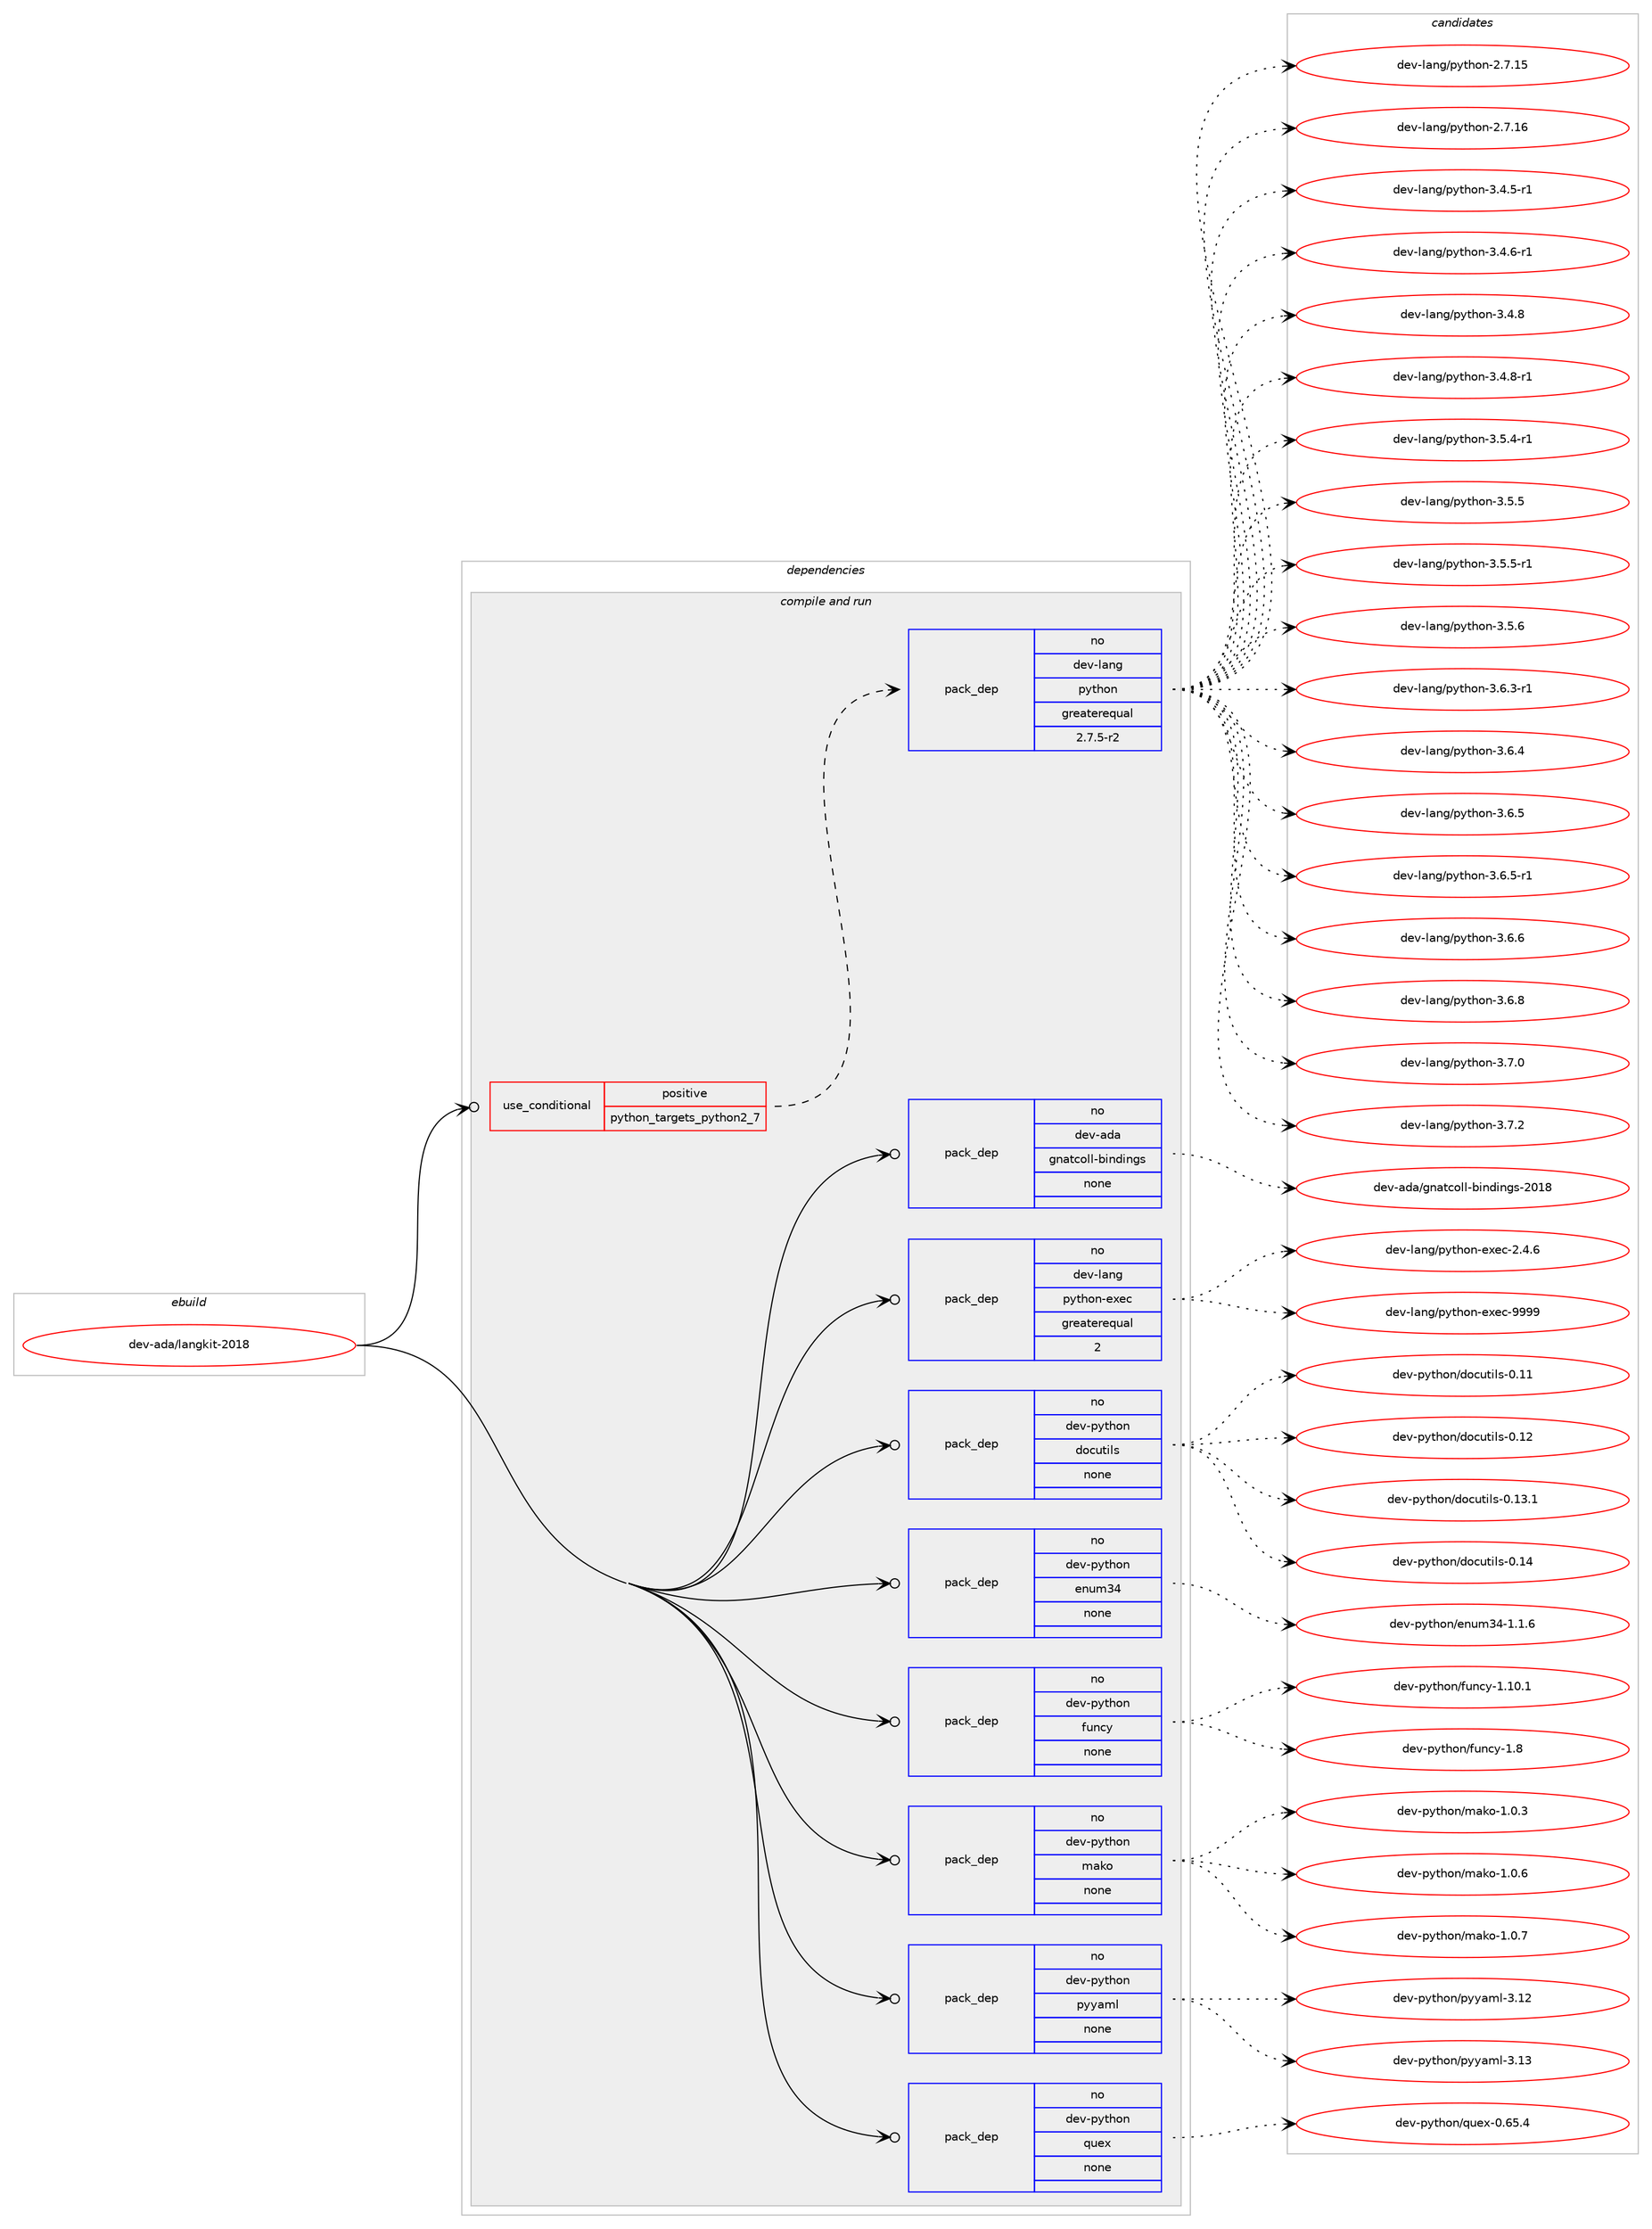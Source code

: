 digraph prolog {

# *************
# Graph options
# *************

newrank=true;
concentrate=true;
compound=true;
graph [rankdir=LR,fontname=Helvetica,fontsize=10,ranksep=1.5];#, ranksep=2.5, nodesep=0.2];
edge  [arrowhead=vee];
node  [fontname=Helvetica,fontsize=10];

# **********
# The ebuild
# **********

subgraph cluster_leftcol {
color=gray;
rank=same;
label=<<i>ebuild</i>>;
id [label="dev-ada/langkit-2018", color=red, width=4, href="../dev-ada/langkit-2018.svg"];
}

# ****************
# The dependencies
# ****************

subgraph cluster_midcol {
color=gray;
label=<<i>dependencies</i>>;
subgraph cluster_compile {
fillcolor="#eeeeee";
style=filled;
label=<<i>compile</i>>;
}
subgraph cluster_compileandrun {
fillcolor="#eeeeee";
style=filled;
label=<<i>compile and run</i>>;
subgraph cond356466 {
dependency1316854 [label=<<TABLE BORDER="0" CELLBORDER="1" CELLSPACING="0" CELLPADDING="4"><TR><TD ROWSPAN="3" CELLPADDING="10">use_conditional</TD></TR><TR><TD>positive</TD></TR><TR><TD>python_targets_python2_7</TD></TR></TABLE>>, shape=none, color=red];
subgraph pack939525 {
dependency1316855 [label=<<TABLE BORDER="0" CELLBORDER="1" CELLSPACING="0" CELLPADDING="4" WIDTH="220"><TR><TD ROWSPAN="6" CELLPADDING="30">pack_dep</TD></TR><TR><TD WIDTH="110">no</TD></TR><TR><TD>dev-lang</TD></TR><TR><TD>python</TD></TR><TR><TD>greaterequal</TD></TR><TR><TD>2.7.5-r2</TD></TR></TABLE>>, shape=none, color=blue];
}
dependency1316854:e -> dependency1316855:w [weight=20,style="dashed",arrowhead="vee"];
}
id:e -> dependency1316854:w [weight=20,style="solid",arrowhead="odotvee"];
subgraph pack939526 {
dependency1316856 [label=<<TABLE BORDER="0" CELLBORDER="1" CELLSPACING="0" CELLPADDING="4" WIDTH="220"><TR><TD ROWSPAN="6" CELLPADDING="30">pack_dep</TD></TR><TR><TD WIDTH="110">no</TD></TR><TR><TD>dev-ada</TD></TR><TR><TD>gnatcoll-bindings</TD></TR><TR><TD>none</TD></TR><TR><TD></TD></TR></TABLE>>, shape=none, color=blue];
}
id:e -> dependency1316856:w [weight=20,style="solid",arrowhead="odotvee"];
subgraph pack939527 {
dependency1316857 [label=<<TABLE BORDER="0" CELLBORDER="1" CELLSPACING="0" CELLPADDING="4" WIDTH="220"><TR><TD ROWSPAN="6" CELLPADDING="30">pack_dep</TD></TR><TR><TD WIDTH="110">no</TD></TR><TR><TD>dev-lang</TD></TR><TR><TD>python-exec</TD></TR><TR><TD>greaterequal</TD></TR><TR><TD>2</TD></TR></TABLE>>, shape=none, color=blue];
}
id:e -> dependency1316857:w [weight=20,style="solid",arrowhead="odotvee"];
subgraph pack939528 {
dependency1316858 [label=<<TABLE BORDER="0" CELLBORDER="1" CELLSPACING="0" CELLPADDING="4" WIDTH="220"><TR><TD ROWSPAN="6" CELLPADDING="30">pack_dep</TD></TR><TR><TD WIDTH="110">no</TD></TR><TR><TD>dev-python</TD></TR><TR><TD>docutils</TD></TR><TR><TD>none</TD></TR><TR><TD></TD></TR></TABLE>>, shape=none, color=blue];
}
id:e -> dependency1316858:w [weight=20,style="solid",arrowhead="odotvee"];
subgraph pack939529 {
dependency1316859 [label=<<TABLE BORDER="0" CELLBORDER="1" CELLSPACING="0" CELLPADDING="4" WIDTH="220"><TR><TD ROWSPAN="6" CELLPADDING="30">pack_dep</TD></TR><TR><TD WIDTH="110">no</TD></TR><TR><TD>dev-python</TD></TR><TR><TD>enum34</TD></TR><TR><TD>none</TD></TR><TR><TD></TD></TR></TABLE>>, shape=none, color=blue];
}
id:e -> dependency1316859:w [weight=20,style="solid",arrowhead="odotvee"];
subgraph pack939530 {
dependency1316860 [label=<<TABLE BORDER="0" CELLBORDER="1" CELLSPACING="0" CELLPADDING="4" WIDTH="220"><TR><TD ROWSPAN="6" CELLPADDING="30">pack_dep</TD></TR><TR><TD WIDTH="110">no</TD></TR><TR><TD>dev-python</TD></TR><TR><TD>funcy</TD></TR><TR><TD>none</TD></TR><TR><TD></TD></TR></TABLE>>, shape=none, color=blue];
}
id:e -> dependency1316860:w [weight=20,style="solid",arrowhead="odotvee"];
subgraph pack939531 {
dependency1316861 [label=<<TABLE BORDER="0" CELLBORDER="1" CELLSPACING="0" CELLPADDING="4" WIDTH="220"><TR><TD ROWSPAN="6" CELLPADDING="30">pack_dep</TD></TR><TR><TD WIDTH="110">no</TD></TR><TR><TD>dev-python</TD></TR><TR><TD>mako</TD></TR><TR><TD>none</TD></TR><TR><TD></TD></TR></TABLE>>, shape=none, color=blue];
}
id:e -> dependency1316861:w [weight=20,style="solid",arrowhead="odotvee"];
subgraph pack939532 {
dependency1316862 [label=<<TABLE BORDER="0" CELLBORDER="1" CELLSPACING="0" CELLPADDING="4" WIDTH="220"><TR><TD ROWSPAN="6" CELLPADDING="30">pack_dep</TD></TR><TR><TD WIDTH="110">no</TD></TR><TR><TD>dev-python</TD></TR><TR><TD>pyyaml</TD></TR><TR><TD>none</TD></TR><TR><TD></TD></TR></TABLE>>, shape=none, color=blue];
}
id:e -> dependency1316862:w [weight=20,style="solid",arrowhead="odotvee"];
subgraph pack939533 {
dependency1316863 [label=<<TABLE BORDER="0" CELLBORDER="1" CELLSPACING="0" CELLPADDING="4" WIDTH="220"><TR><TD ROWSPAN="6" CELLPADDING="30">pack_dep</TD></TR><TR><TD WIDTH="110">no</TD></TR><TR><TD>dev-python</TD></TR><TR><TD>quex</TD></TR><TR><TD>none</TD></TR><TR><TD></TD></TR></TABLE>>, shape=none, color=blue];
}
id:e -> dependency1316863:w [weight=20,style="solid",arrowhead="odotvee"];
}
subgraph cluster_run {
fillcolor="#eeeeee";
style=filled;
label=<<i>run</i>>;
}
}

# **************
# The candidates
# **************

subgraph cluster_choices {
rank=same;
color=gray;
label=<<i>candidates</i>>;

subgraph choice939525 {
color=black;
nodesep=1;
choice10010111845108971101034711212111610411111045504655464953 [label="dev-lang/python-2.7.15", color=red, width=4,href="../dev-lang/python-2.7.15.svg"];
choice10010111845108971101034711212111610411111045504655464954 [label="dev-lang/python-2.7.16", color=red, width=4,href="../dev-lang/python-2.7.16.svg"];
choice1001011184510897110103471121211161041111104551465246534511449 [label="dev-lang/python-3.4.5-r1", color=red, width=4,href="../dev-lang/python-3.4.5-r1.svg"];
choice1001011184510897110103471121211161041111104551465246544511449 [label="dev-lang/python-3.4.6-r1", color=red, width=4,href="../dev-lang/python-3.4.6-r1.svg"];
choice100101118451089711010347112121116104111110455146524656 [label="dev-lang/python-3.4.8", color=red, width=4,href="../dev-lang/python-3.4.8.svg"];
choice1001011184510897110103471121211161041111104551465246564511449 [label="dev-lang/python-3.4.8-r1", color=red, width=4,href="../dev-lang/python-3.4.8-r1.svg"];
choice1001011184510897110103471121211161041111104551465346524511449 [label="dev-lang/python-3.5.4-r1", color=red, width=4,href="../dev-lang/python-3.5.4-r1.svg"];
choice100101118451089711010347112121116104111110455146534653 [label="dev-lang/python-3.5.5", color=red, width=4,href="../dev-lang/python-3.5.5.svg"];
choice1001011184510897110103471121211161041111104551465346534511449 [label="dev-lang/python-3.5.5-r1", color=red, width=4,href="../dev-lang/python-3.5.5-r1.svg"];
choice100101118451089711010347112121116104111110455146534654 [label="dev-lang/python-3.5.6", color=red, width=4,href="../dev-lang/python-3.5.6.svg"];
choice1001011184510897110103471121211161041111104551465446514511449 [label="dev-lang/python-3.6.3-r1", color=red, width=4,href="../dev-lang/python-3.6.3-r1.svg"];
choice100101118451089711010347112121116104111110455146544652 [label="dev-lang/python-3.6.4", color=red, width=4,href="../dev-lang/python-3.6.4.svg"];
choice100101118451089711010347112121116104111110455146544653 [label="dev-lang/python-3.6.5", color=red, width=4,href="../dev-lang/python-3.6.5.svg"];
choice1001011184510897110103471121211161041111104551465446534511449 [label="dev-lang/python-3.6.5-r1", color=red, width=4,href="../dev-lang/python-3.6.5-r1.svg"];
choice100101118451089711010347112121116104111110455146544654 [label="dev-lang/python-3.6.6", color=red, width=4,href="../dev-lang/python-3.6.6.svg"];
choice100101118451089711010347112121116104111110455146544656 [label="dev-lang/python-3.6.8", color=red, width=4,href="../dev-lang/python-3.6.8.svg"];
choice100101118451089711010347112121116104111110455146554648 [label="dev-lang/python-3.7.0", color=red, width=4,href="../dev-lang/python-3.7.0.svg"];
choice100101118451089711010347112121116104111110455146554650 [label="dev-lang/python-3.7.2", color=red, width=4,href="../dev-lang/python-3.7.2.svg"];
dependency1316855:e -> choice10010111845108971101034711212111610411111045504655464953:w [style=dotted,weight="100"];
dependency1316855:e -> choice10010111845108971101034711212111610411111045504655464954:w [style=dotted,weight="100"];
dependency1316855:e -> choice1001011184510897110103471121211161041111104551465246534511449:w [style=dotted,weight="100"];
dependency1316855:e -> choice1001011184510897110103471121211161041111104551465246544511449:w [style=dotted,weight="100"];
dependency1316855:e -> choice100101118451089711010347112121116104111110455146524656:w [style=dotted,weight="100"];
dependency1316855:e -> choice1001011184510897110103471121211161041111104551465246564511449:w [style=dotted,weight="100"];
dependency1316855:e -> choice1001011184510897110103471121211161041111104551465346524511449:w [style=dotted,weight="100"];
dependency1316855:e -> choice100101118451089711010347112121116104111110455146534653:w [style=dotted,weight="100"];
dependency1316855:e -> choice1001011184510897110103471121211161041111104551465346534511449:w [style=dotted,weight="100"];
dependency1316855:e -> choice100101118451089711010347112121116104111110455146534654:w [style=dotted,weight="100"];
dependency1316855:e -> choice1001011184510897110103471121211161041111104551465446514511449:w [style=dotted,weight="100"];
dependency1316855:e -> choice100101118451089711010347112121116104111110455146544652:w [style=dotted,weight="100"];
dependency1316855:e -> choice100101118451089711010347112121116104111110455146544653:w [style=dotted,weight="100"];
dependency1316855:e -> choice1001011184510897110103471121211161041111104551465446534511449:w [style=dotted,weight="100"];
dependency1316855:e -> choice100101118451089711010347112121116104111110455146544654:w [style=dotted,weight="100"];
dependency1316855:e -> choice100101118451089711010347112121116104111110455146544656:w [style=dotted,weight="100"];
dependency1316855:e -> choice100101118451089711010347112121116104111110455146554648:w [style=dotted,weight="100"];
dependency1316855:e -> choice100101118451089711010347112121116104111110455146554650:w [style=dotted,weight="100"];
}
subgraph choice939526 {
color=black;
nodesep=1;
choice10010111845971009747103110971169911110810845981051101001051101031154550484956 [label="dev-ada/gnatcoll-bindings-2018", color=red, width=4,href="../dev-ada/gnatcoll-bindings-2018.svg"];
dependency1316856:e -> choice10010111845971009747103110971169911110810845981051101001051101031154550484956:w [style=dotted,weight="100"];
}
subgraph choice939527 {
color=black;
nodesep=1;
choice1001011184510897110103471121211161041111104510112010199455046524654 [label="dev-lang/python-exec-2.4.6", color=red, width=4,href="../dev-lang/python-exec-2.4.6.svg"];
choice10010111845108971101034711212111610411111045101120101994557575757 [label="dev-lang/python-exec-9999", color=red, width=4,href="../dev-lang/python-exec-9999.svg"];
dependency1316857:e -> choice1001011184510897110103471121211161041111104510112010199455046524654:w [style=dotted,weight="100"];
dependency1316857:e -> choice10010111845108971101034711212111610411111045101120101994557575757:w [style=dotted,weight="100"];
}
subgraph choice939528 {
color=black;
nodesep=1;
choice1001011184511212111610411111047100111991171161051081154548464949 [label="dev-python/docutils-0.11", color=red, width=4,href="../dev-python/docutils-0.11.svg"];
choice1001011184511212111610411111047100111991171161051081154548464950 [label="dev-python/docutils-0.12", color=red, width=4,href="../dev-python/docutils-0.12.svg"];
choice10010111845112121116104111110471001119911711610510811545484649514649 [label="dev-python/docutils-0.13.1", color=red, width=4,href="../dev-python/docutils-0.13.1.svg"];
choice1001011184511212111610411111047100111991171161051081154548464952 [label="dev-python/docutils-0.14", color=red, width=4,href="../dev-python/docutils-0.14.svg"];
dependency1316858:e -> choice1001011184511212111610411111047100111991171161051081154548464949:w [style=dotted,weight="100"];
dependency1316858:e -> choice1001011184511212111610411111047100111991171161051081154548464950:w [style=dotted,weight="100"];
dependency1316858:e -> choice10010111845112121116104111110471001119911711610510811545484649514649:w [style=dotted,weight="100"];
dependency1316858:e -> choice1001011184511212111610411111047100111991171161051081154548464952:w [style=dotted,weight="100"];
}
subgraph choice939529 {
color=black;
nodesep=1;
choice10010111845112121116104111110471011101171095152454946494654 [label="dev-python/enum34-1.1.6", color=red, width=4,href="../dev-python/enum34-1.1.6.svg"];
dependency1316859:e -> choice10010111845112121116104111110471011101171095152454946494654:w [style=dotted,weight="100"];
}
subgraph choice939530 {
color=black;
nodesep=1;
choice10010111845112121116104111110471021171109912145494649484649 [label="dev-python/funcy-1.10.1", color=red, width=4,href="../dev-python/funcy-1.10.1.svg"];
choice10010111845112121116104111110471021171109912145494656 [label="dev-python/funcy-1.8", color=red, width=4,href="../dev-python/funcy-1.8.svg"];
dependency1316860:e -> choice10010111845112121116104111110471021171109912145494649484649:w [style=dotted,weight="100"];
dependency1316860:e -> choice10010111845112121116104111110471021171109912145494656:w [style=dotted,weight="100"];
}
subgraph choice939531 {
color=black;
nodesep=1;
choice100101118451121211161041111104710997107111454946484651 [label="dev-python/mako-1.0.3", color=red, width=4,href="../dev-python/mako-1.0.3.svg"];
choice100101118451121211161041111104710997107111454946484654 [label="dev-python/mako-1.0.6", color=red, width=4,href="../dev-python/mako-1.0.6.svg"];
choice100101118451121211161041111104710997107111454946484655 [label="dev-python/mako-1.0.7", color=red, width=4,href="../dev-python/mako-1.0.7.svg"];
dependency1316861:e -> choice100101118451121211161041111104710997107111454946484651:w [style=dotted,weight="100"];
dependency1316861:e -> choice100101118451121211161041111104710997107111454946484654:w [style=dotted,weight="100"];
dependency1316861:e -> choice100101118451121211161041111104710997107111454946484655:w [style=dotted,weight="100"];
}
subgraph choice939532 {
color=black;
nodesep=1;
choice1001011184511212111610411111047112121121971091084551464950 [label="dev-python/pyyaml-3.12", color=red, width=4,href="../dev-python/pyyaml-3.12.svg"];
choice1001011184511212111610411111047112121121971091084551464951 [label="dev-python/pyyaml-3.13", color=red, width=4,href="../dev-python/pyyaml-3.13.svg"];
dependency1316862:e -> choice1001011184511212111610411111047112121121971091084551464950:w [style=dotted,weight="100"];
dependency1316862:e -> choice1001011184511212111610411111047112121121971091084551464951:w [style=dotted,weight="100"];
}
subgraph choice939533 {
color=black;
nodesep=1;
choice100101118451121211161041111104711311710112045484654534652 [label="dev-python/quex-0.65.4", color=red, width=4,href="../dev-python/quex-0.65.4.svg"];
dependency1316863:e -> choice100101118451121211161041111104711311710112045484654534652:w [style=dotted,weight="100"];
}
}

}
